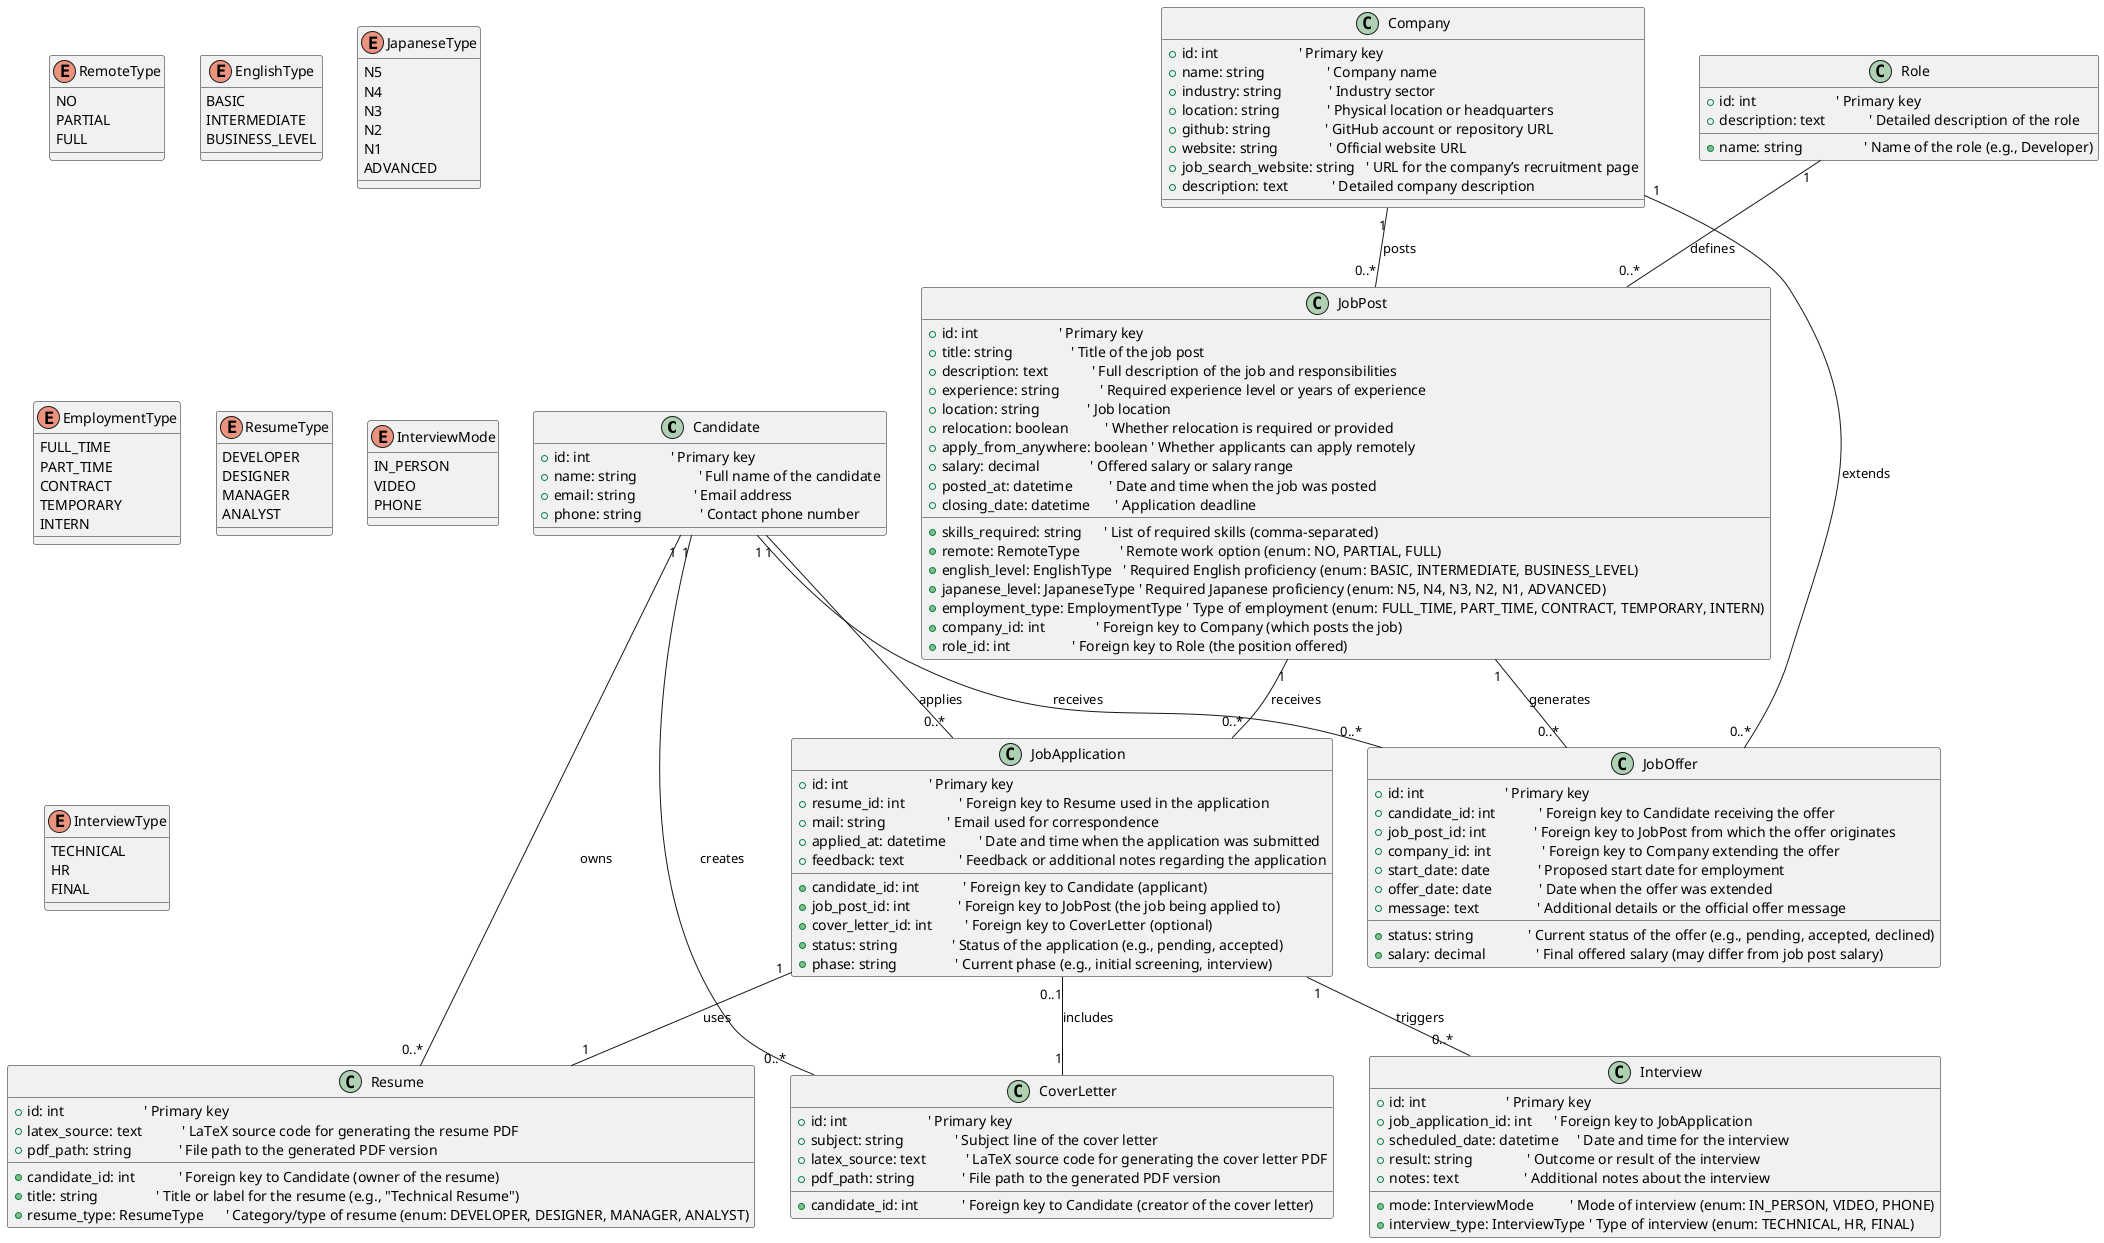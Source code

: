 @startuml

' Candidate represents a user applying to jobs.
class Candidate {
  + id: int                      ' Primary key
  + name: string                 ' Full name of the candidate
  + email: string                ' Email address
  + phone: string                ' Contact phone number
}

' Company offers job posts and extends job offers.
class Company {
  + id: int                      ' Primary key
  + name: string                 ' Company name
  + industry: string             ' Industry sector
  + location: string             ' Physical location or headquarters
  + github: string               ' GitHub account or repository URL
  + website: string              ' Official website URL
  + job_search_website: string   ' URL for the company’s recruitment page
  + description: text            ' Detailed company description
}

' Role defines the position for a job post.
class Role {
  + id: int                      ' Primary key
  + name: string                 ' Name of the role (e.g., Developer)
  + description: text            ' Detailed description of the role
}

' JobPost represents a job posting on the platform.
class JobPost {
  + id: int                      ' Primary key
  + title: string                ' Title of the job post
  + description: text            ' Full description of the job and responsibilities
  + skills_required: string      ' List of required skills (comma-separated)
  + experience: string           ' Required experience level or years of experience
  + location: string             ' Job location
  + relocation: boolean          ' Whether relocation is required or provided
  + apply_from_anywhere: boolean ' Whether applicants can apply remotely
  + remote: RemoteType           ' Remote work option (enum: NO, PARTIAL, FULL)
  + english_level: EnglishType   ' Required English proficiency (enum: BASIC, INTERMEDIATE, BUSINESS_LEVEL)
  + japanese_level: JapaneseType ' Required Japanese proficiency (enum: N5, N4, N3, N2, N1, ADVANCED)
  + salary: decimal              ' Offered salary or salary range
  + employment_type: EmploymentType ' Type of employment (enum: FULL_TIME, PART_TIME, CONTRACT, TEMPORARY, INTERN)
  + posted_at: datetime          ' Date and time when the job was posted
  + closing_date: datetime       ' Application deadline
  + company_id: int              ' Foreign key to Company (which posts the job)
  + role_id: int                 ' Foreign key to Role (the position offered)
}

' Resume represents one of the candidate's CVs.
class Resume {
  + id: int                      ' Primary key
  + candidate_id: int            ' Foreign key to Candidate (owner of the resume)
  + title: string                ' Title or label for the resume (e.g., "Technical Resume")
  + latex_source: text           ' LaTeX source code for generating the resume PDF
  + pdf_path: string             ' File path to the generated PDF version
  + resume_type: ResumeType      ' Category/type of resume (enum: DEVELOPER, DESIGNER, MANAGER, ANALYST)
}

' CoverLetter represents a cover letter a candidate can create.
class CoverLetter {
  + id: int                      ' Primary key
  + candidate_id: int            ' Foreign key to Candidate (creator of the cover letter)
  + subject: string              ' Subject line of the cover letter
  + latex_source: text           ' LaTeX source code for generating the cover letter PDF
  + pdf_path: string             ' File path to the generated PDF version
}

' JobApplication links a candidate (with a Resume and an optional CoverLetter) to a JobPost.
class JobApplication {
  + id: int                      ' Primary key
  + candidate_id: int            ' Foreign key to Candidate (applicant)
  + job_post_id: int             ' Foreign key to JobPost (the job being applied to)
  + resume_id: int               ' Foreign key to Resume used in the application
  + cover_letter_id: int         ' Foreign key to CoverLetter (optional)
  + status: string               ' Status of the application (e.g., pending, accepted)
  + phase: string                ' Current phase (e.g., initial screening, interview)
  + mail: string                 ' Email used for correspondence
  + applied_at: datetime         ' Date and time when the application was submitted
  + feedback: text               ' Feedback or additional notes regarding the application
}

' Interview is scheduled for a JobApplication.
class Interview {
  + id: int                      ' Primary key
  + job_application_id: int      ' Foreign key to JobApplication
  + scheduled_date: datetime     ' Date and time for the interview
  + result: string               ' Outcome or result of the interview
  + mode: InterviewMode          ' Mode of interview (enum: IN_PERSON, VIDEO, PHONE)
  + interview_type: InterviewType ' Type of interview (enum: TECHNICAL, HR, FINAL)
  + notes: text                  ' Additional notes about the interview
}

' JobOffer represents the actual offer extended by a company.
class JobOffer {
  + id: int                      ' Primary key
  + candidate_id: int            ' Foreign key to Candidate receiving the offer
  + job_post_id: int             ' Foreign key to JobPost from which the offer originates
  + company_id: int              ' Foreign key to Company extending the offer
  + status: string               ' Current status of the offer (e.g., pending, accepted, declined)
  + salary: decimal              ' Final offered salary (may differ from job post salary)
  + start_date: date             ' Proposed start date for employment
  + offer_date: date             ' Date when the offer was extended
  + message: text                ' Additional details or the official offer message
}

' Enums definitions
enum RemoteType {
  NO
  PARTIAL
  FULL
}

enum EnglishType {
  BASIC
  INTERMEDIATE
  BUSINESS_LEVEL
}

enum JapaneseType {
  N5
  N4
  N3
  N2
  N1
  ADVANCED
}

enum EmploymentType {
  FULL_TIME
  PART_TIME
  CONTRACT
  TEMPORARY
  INTERN
}

enum ResumeType {
  DEVELOPER
  DESIGNER
  MANAGER
  ANALYST
}

enum InterviewMode {
  IN_PERSON
  VIDEO
  PHONE
}

enum InterviewType {
  TECHNICAL
  HR
  FINAL
}

' Define relationships
Candidate "1" -- "0..*" Resume : owns
Candidate "1" -- "0..*" CoverLetter : creates
Candidate "1" -- "0..*" JobApplication : applies
Candidate "1" -- "0..*" JobOffer : receives

Company "1" -- "0..*" JobPost : posts
Company "1" -- "0..*" JobOffer : extends

Role "1" -- "0..*" JobPost : defines

JobPost "1" -- "0..*" JobApplication : receives
JobPost "1" -- "0..*" JobOffer : generates

JobApplication "1" -- "1" Resume : uses
JobApplication "0..1" -- "1" CoverLetter : includes
JobApplication "1" -- "0..*" Interview : triggers

@enduml
